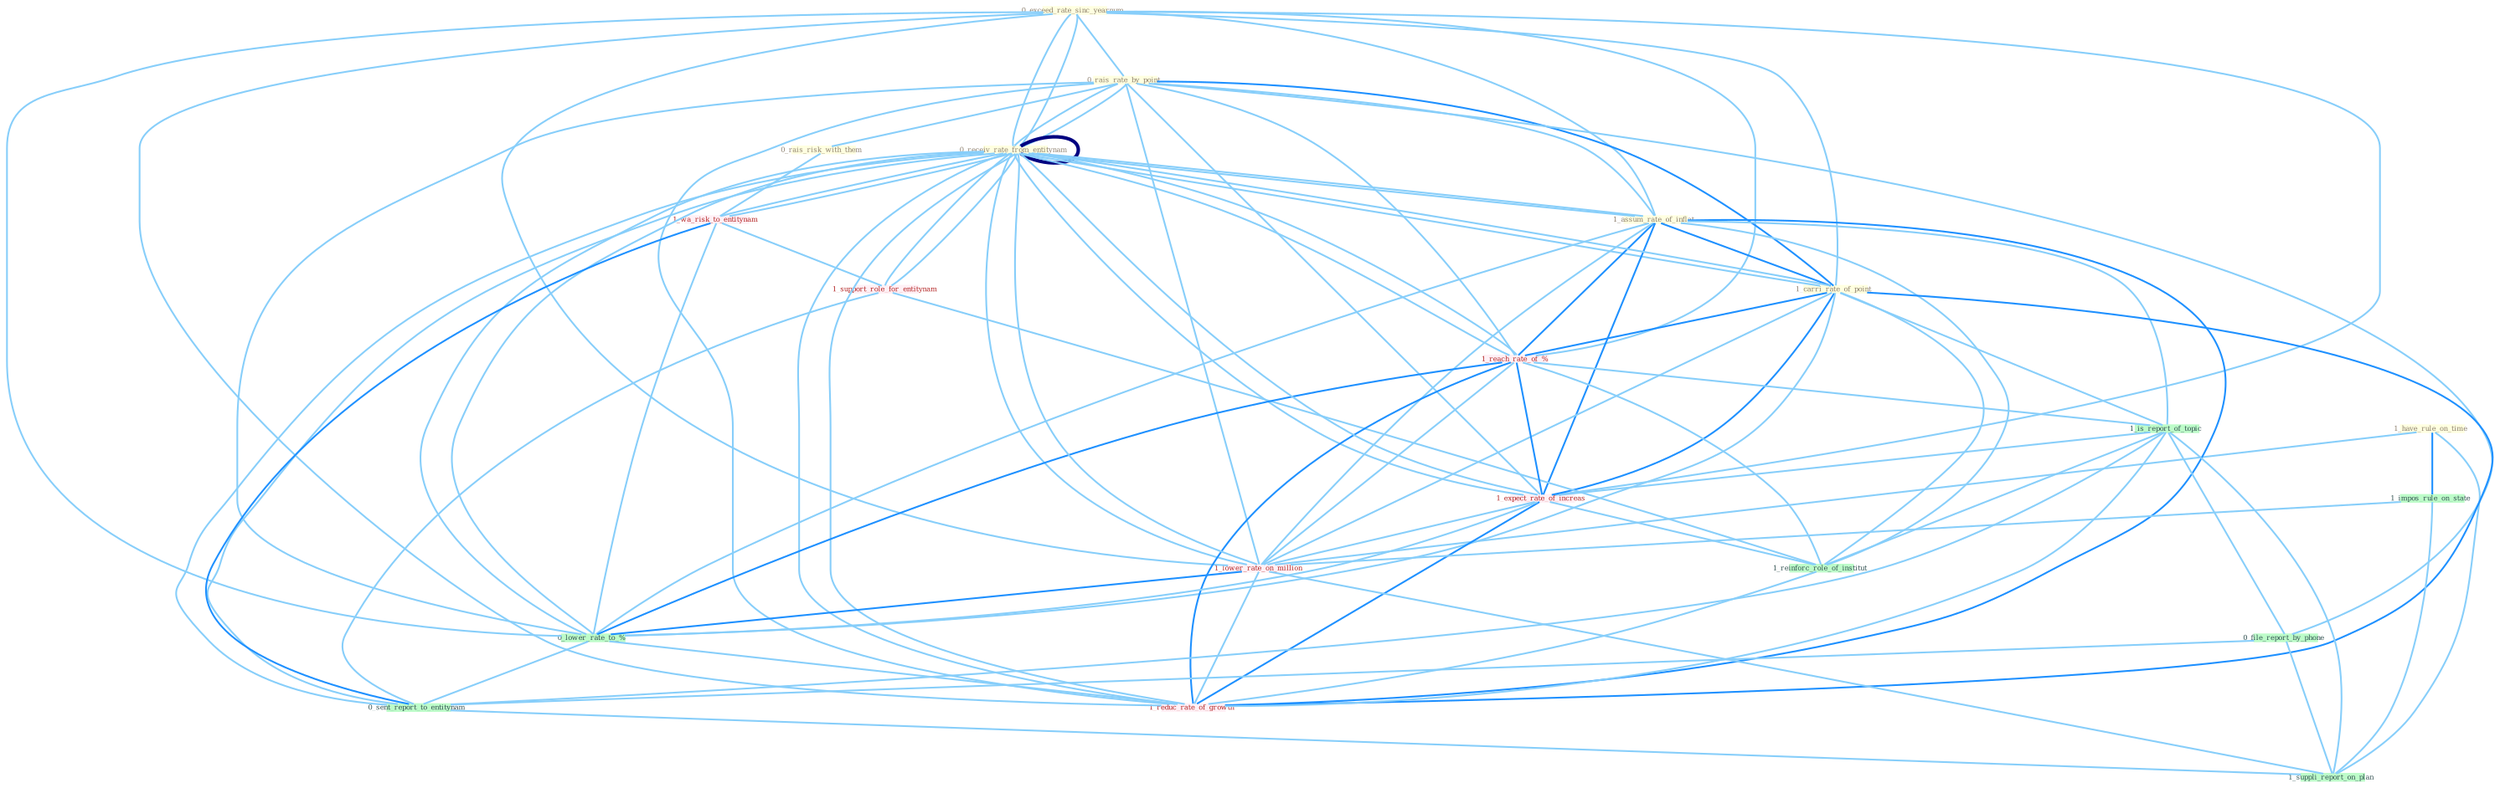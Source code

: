Graph G{ 
    node
    [shape=polygon,style=filled,width=.5,height=.06,color="#BDFCC9",fixedsize=true,fontsize=4,
    fontcolor="#2f4f4f"];
    {node
    [color="#ffffe0", fontcolor="#8b7d6b"] "0_exceed_rate_sinc_yearnum " "0_rais_rate_by_point " "1_have_rule_on_time " "0_receiv_rate_from_entitynam " "1_assum_rate_of_inflat " "1_carri_rate_of_point " "0_rais_risk_with_them "}
{node [color="#fff0f5", fontcolor="#b22222"] "1_wa_risk_to_entitynam " "1_support_role_for_entitynam " "1_reach_rate_of_% " "1_expect_rate_of_increas " "1_lower_rate_on_million " "1_reduc_rate_of_growth "}
edge [color="#B0E2FF"];

	"0_exceed_rate_sinc_yearnum " -- "0_rais_rate_by_point " [w="1", color="#87cefa" ];
	"0_exceed_rate_sinc_yearnum " -- "0_receiv_rate_from_entitynam " [w="1", color="#87cefa" ];
	"0_exceed_rate_sinc_yearnum " -- "1_assum_rate_of_inflat " [w="1", color="#87cefa" ];
	"0_exceed_rate_sinc_yearnum " -- "1_carri_rate_of_point " [w="1", color="#87cefa" ];
	"0_exceed_rate_sinc_yearnum " -- "1_reach_rate_of_% " [w="1", color="#87cefa" ];
	"0_exceed_rate_sinc_yearnum " -- "1_expect_rate_of_increas " [w="1", color="#87cefa" ];
	"0_exceed_rate_sinc_yearnum " -- "1_lower_rate_on_million " [w="1", color="#87cefa" ];
	"0_exceed_rate_sinc_yearnum " -- "0_receiv_rate_from_entitynam " [w="1", color="#87cefa" ];
	"0_exceed_rate_sinc_yearnum " -- "0_lower_rate_to_% " [w="1", color="#87cefa" ];
	"0_exceed_rate_sinc_yearnum " -- "1_reduc_rate_of_growth " [w="1", color="#87cefa" ];
	"0_rais_rate_by_point " -- "0_receiv_rate_from_entitynam " [w="1", color="#87cefa" ];
	"0_rais_rate_by_point " -- "1_assum_rate_of_inflat " [w="1", color="#87cefa" ];
	"0_rais_rate_by_point " -- "1_carri_rate_of_point " [w="2", color="#1e90ff" , len=0.8];
	"0_rais_rate_by_point " -- "0_rais_risk_with_them " [w="1", color="#87cefa" ];
	"0_rais_rate_by_point " -- "1_reach_rate_of_% " [w="1", color="#87cefa" ];
	"0_rais_rate_by_point " -- "1_expect_rate_of_increas " [w="1", color="#87cefa" ];
	"0_rais_rate_by_point " -- "1_lower_rate_on_million " [w="1", color="#87cefa" ];
	"0_rais_rate_by_point " -- "0_receiv_rate_from_entitynam " [w="1", color="#87cefa" ];
	"0_rais_rate_by_point " -- "0_file_report_by_phone " [w="1", color="#87cefa" ];
	"0_rais_rate_by_point " -- "0_lower_rate_to_% " [w="1", color="#87cefa" ];
	"0_rais_rate_by_point " -- "1_reduc_rate_of_growth " [w="1", color="#87cefa" ];
	"1_have_rule_on_time " -- "1_impos_rule_on_state " [w="2", color="#1e90ff" , len=0.8];
	"1_have_rule_on_time " -- "1_lower_rate_on_million " [w="1", color="#87cefa" ];
	"1_have_rule_on_time " -- "1_suppli_report_on_plan " [w="1", color="#87cefa" ];
	"0_receiv_rate_from_entitynam " -- "1_assum_rate_of_inflat " [w="1", color="#87cefa" ];
	"0_receiv_rate_from_entitynam " -- "1_carri_rate_of_point " [w="1", color="#87cefa" ];
	"0_receiv_rate_from_entitynam " -- "1_wa_risk_to_entitynam " [w="1", color="#87cefa" ];
	"0_receiv_rate_from_entitynam " -- "1_support_role_for_entitynam " [w="1", color="#87cefa" ];
	"0_receiv_rate_from_entitynam " -- "1_reach_rate_of_% " [w="1", color="#87cefa" ];
	"0_receiv_rate_from_entitynam " -- "1_expect_rate_of_increas " [w="1", color="#87cefa" ];
	"0_receiv_rate_from_entitynam " -- "1_lower_rate_on_million " [w="1", color="#87cefa" ];
	"0_receiv_rate_from_entitynam " -- "0_receiv_rate_from_entitynam " [w="4", style=bold, color="#000080", len=0.4];
	"0_receiv_rate_from_entitynam " -- "0_lower_rate_to_% " [w="1", color="#87cefa" ];
	"0_receiv_rate_from_entitynam " -- "0_sent_report_to_entitynam " [w="1", color="#87cefa" ];
	"0_receiv_rate_from_entitynam " -- "1_reduc_rate_of_growth " [w="1", color="#87cefa" ];
	"1_assum_rate_of_inflat " -- "1_carri_rate_of_point " [w="2", color="#1e90ff" , len=0.8];
	"1_assum_rate_of_inflat " -- "1_reach_rate_of_% " [w="2", color="#1e90ff" , len=0.8];
	"1_assum_rate_of_inflat " -- "1_is_report_of_topic " [w="1", color="#87cefa" ];
	"1_assum_rate_of_inflat " -- "1_expect_rate_of_increas " [w="2", color="#1e90ff" , len=0.8];
	"1_assum_rate_of_inflat " -- "1_reinforc_role_of_institut " [w="1", color="#87cefa" ];
	"1_assum_rate_of_inflat " -- "1_lower_rate_on_million " [w="1", color="#87cefa" ];
	"1_assum_rate_of_inflat " -- "0_receiv_rate_from_entitynam " [w="1", color="#87cefa" ];
	"1_assum_rate_of_inflat " -- "0_lower_rate_to_% " [w="1", color="#87cefa" ];
	"1_assum_rate_of_inflat " -- "1_reduc_rate_of_growth " [w="2", color="#1e90ff" , len=0.8];
	"1_carri_rate_of_point " -- "1_reach_rate_of_% " [w="2", color="#1e90ff" , len=0.8];
	"1_carri_rate_of_point " -- "1_is_report_of_topic " [w="1", color="#87cefa" ];
	"1_carri_rate_of_point " -- "1_expect_rate_of_increas " [w="2", color="#1e90ff" , len=0.8];
	"1_carri_rate_of_point " -- "1_reinforc_role_of_institut " [w="1", color="#87cefa" ];
	"1_carri_rate_of_point " -- "1_lower_rate_on_million " [w="1", color="#87cefa" ];
	"1_carri_rate_of_point " -- "0_receiv_rate_from_entitynam " [w="1", color="#87cefa" ];
	"1_carri_rate_of_point " -- "0_lower_rate_to_% " [w="1", color="#87cefa" ];
	"1_carri_rate_of_point " -- "1_reduc_rate_of_growth " [w="2", color="#1e90ff" , len=0.8];
	"0_rais_risk_with_them " -- "1_wa_risk_to_entitynam " [w="1", color="#87cefa" ];
	"1_wa_risk_to_entitynam " -- "1_support_role_for_entitynam " [w="1", color="#87cefa" ];
	"1_wa_risk_to_entitynam " -- "0_receiv_rate_from_entitynam " [w="1", color="#87cefa" ];
	"1_wa_risk_to_entitynam " -- "0_lower_rate_to_% " [w="1", color="#87cefa" ];
	"1_wa_risk_to_entitynam " -- "0_sent_report_to_entitynam " [w="2", color="#1e90ff" , len=0.8];
	"1_impos_rule_on_state " -- "1_lower_rate_on_million " [w="1", color="#87cefa" ];
	"1_impos_rule_on_state " -- "1_suppli_report_on_plan " [w="1", color="#87cefa" ];
	"1_support_role_for_entitynam " -- "1_reinforc_role_of_institut " [w="1", color="#87cefa" ];
	"1_support_role_for_entitynam " -- "0_receiv_rate_from_entitynam " [w="1", color="#87cefa" ];
	"1_support_role_for_entitynam " -- "0_sent_report_to_entitynam " [w="1", color="#87cefa" ];
	"1_reach_rate_of_% " -- "1_is_report_of_topic " [w="1", color="#87cefa" ];
	"1_reach_rate_of_% " -- "1_expect_rate_of_increas " [w="2", color="#1e90ff" , len=0.8];
	"1_reach_rate_of_% " -- "1_reinforc_role_of_institut " [w="1", color="#87cefa" ];
	"1_reach_rate_of_% " -- "1_lower_rate_on_million " [w="1", color="#87cefa" ];
	"1_reach_rate_of_% " -- "0_receiv_rate_from_entitynam " [w="1", color="#87cefa" ];
	"1_reach_rate_of_% " -- "0_lower_rate_to_% " [w="2", color="#1e90ff" , len=0.8];
	"1_reach_rate_of_% " -- "1_reduc_rate_of_growth " [w="2", color="#1e90ff" , len=0.8];
	"1_is_report_of_topic " -- "1_expect_rate_of_increas " [w="1", color="#87cefa" ];
	"1_is_report_of_topic " -- "1_reinforc_role_of_institut " [w="1", color="#87cefa" ];
	"1_is_report_of_topic " -- "0_file_report_by_phone " [w="1", color="#87cefa" ];
	"1_is_report_of_topic " -- "0_sent_report_to_entitynam " [w="1", color="#87cefa" ];
	"1_is_report_of_topic " -- "1_suppli_report_on_plan " [w="1", color="#87cefa" ];
	"1_is_report_of_topic " -- "1_reduc_rate_of_growth " [w="1", color="#87cefa" ];
	"1_expect_rate_of_increas " -- "1_reinforc_role_of_institut " [w="1", color="#87cefa" ];
	"1_expect_rate_of_increas " -- "1_lower_rate_on_million " [w="1", color="#87cefa" ];
	"1_expect_rate_of_increas " -- "0_receiv_rate_from_entitynam " [w="1", color="#87cefa" ];
	"1_expect_rate_of_increas " -- "0_lower_rate_to_% " [w="1", color="#87cefa" ];
	"1_expect_rate_of_increas " -- "1_reduc_rate_of_growth " [w="2", color="#1e90ff" , len=0.8];
	"1_reinforc_role_of_institut " -- "1_reduc_rate_of_growth " [w="1", color="#87cefa" ];
	"1_lower_rate_on_million " -- "0_receiv_rate_from_entitynam " [w="1", color="#87cefa" ];
	"1_lower_rate_on_million " -- "0_lower_rate_to_% " [w="2", color="#1e90ff" , len=0.8];
	"1_lower_rate_on_million " -- "1_suppli_report_on_plan " [w="1", color="#87cefa" ];
	"1_lower_rate_on_million " -- "1_reduc_rate_of_growth " [w="1", color="#87cefa" ];
	"0_receiv_rate_from_entitynam " -- "0_lower_rate_to_% " [w="1", color="#87cefa" ];
	"0_receiv_rate_from_entitynam " -- "0_sent_report_to_entitynam " [w="1", color="#87cefa" ];
	"0_receiv_rate_from_entitynam " -- "1_reduc_rate_of_growth " [w="1", color="#87cefa" ];
	"0_file_report_by_phone " -- "0_sent_report_to_entitynam " [w="1", color="#87cefa" ];
	"0_file_report_by_phone " -- "1_suppli_report_on_plan " [w="1", color="#87cefa" ];
	"0_lower_rate_to_% " -- "0_sent_report_to_entitynam " [w="1", color="#87cefa" ];
	"0_lower_rate_to_% " -- "1_reduc_rate_of_growth " [w="1", color="#87cefa" ];
	"0_sent_report_to_entitynam " -- "1_suppli_report_on_plan " [w="1", color="#87cefa" ];
}